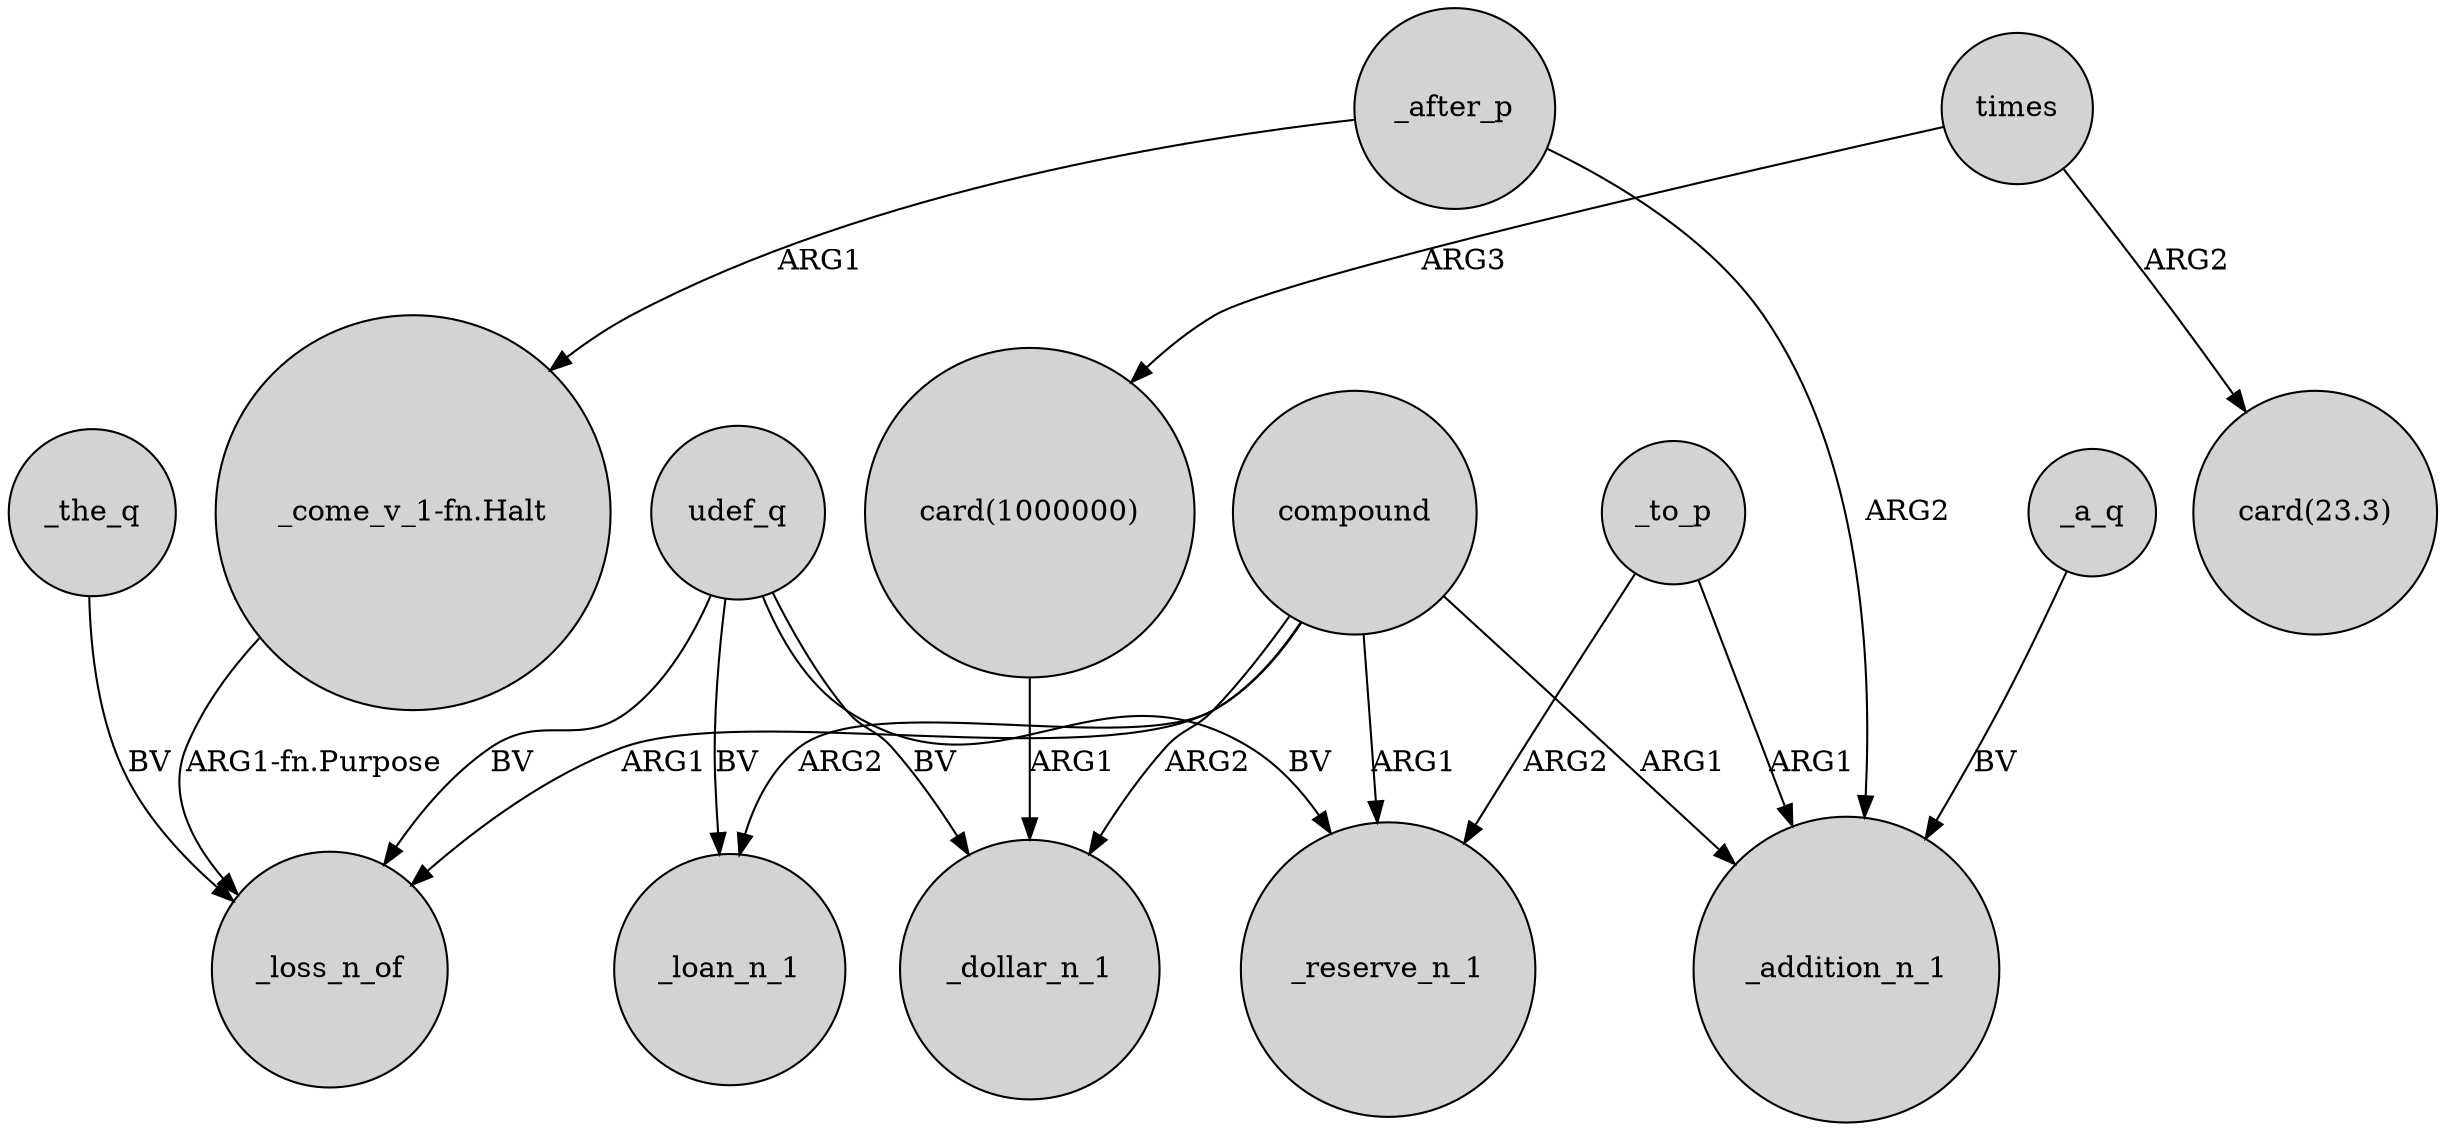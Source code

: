 digraph {
	node [shape=circle style=filled]
	_after_p -> "_come_v_1-fn.Halt" [label=ARG1]
	udef_q -> _reserve_n_1 [label=BV]
	"_come_v_1-fn.Halt" -> _loss_n_of [label="ARG1-fn.Purpose"]
	_a_q -> _addition_n_1 [label=BV]
	_after_p -> _addition_n_1 [label=ARG2]
	_the_q -> _loss_n_of [label=BV]
	udef_q -> _loan_n_1 [label=BV]
	times -> "card(1000000)" [label=ARG3]
	times -> "card(23.3)" [label=ARG2]
	compound -> _dollar_n_1 [label=ARG2]
	compound -> _loss_n_of [label=ARG1]
	udef_q -> _loss_n_of [label=BV]
	compound -> _addition_n_1 [label=ARG1]
	udef_q -> _dollar_n_1 [label=BV]
	"card(1000000)" -> _dollar_n_1 [label=ARG1]
	compound -> _reserve_n_1 [label=ARG1]
	_to_p -> _addition_n_1 [label=ARG1]
	_to_p -> _reserve_n_1 [label=ARG2]
	compound -> _loan_n_1 [label=ARG2]
}
